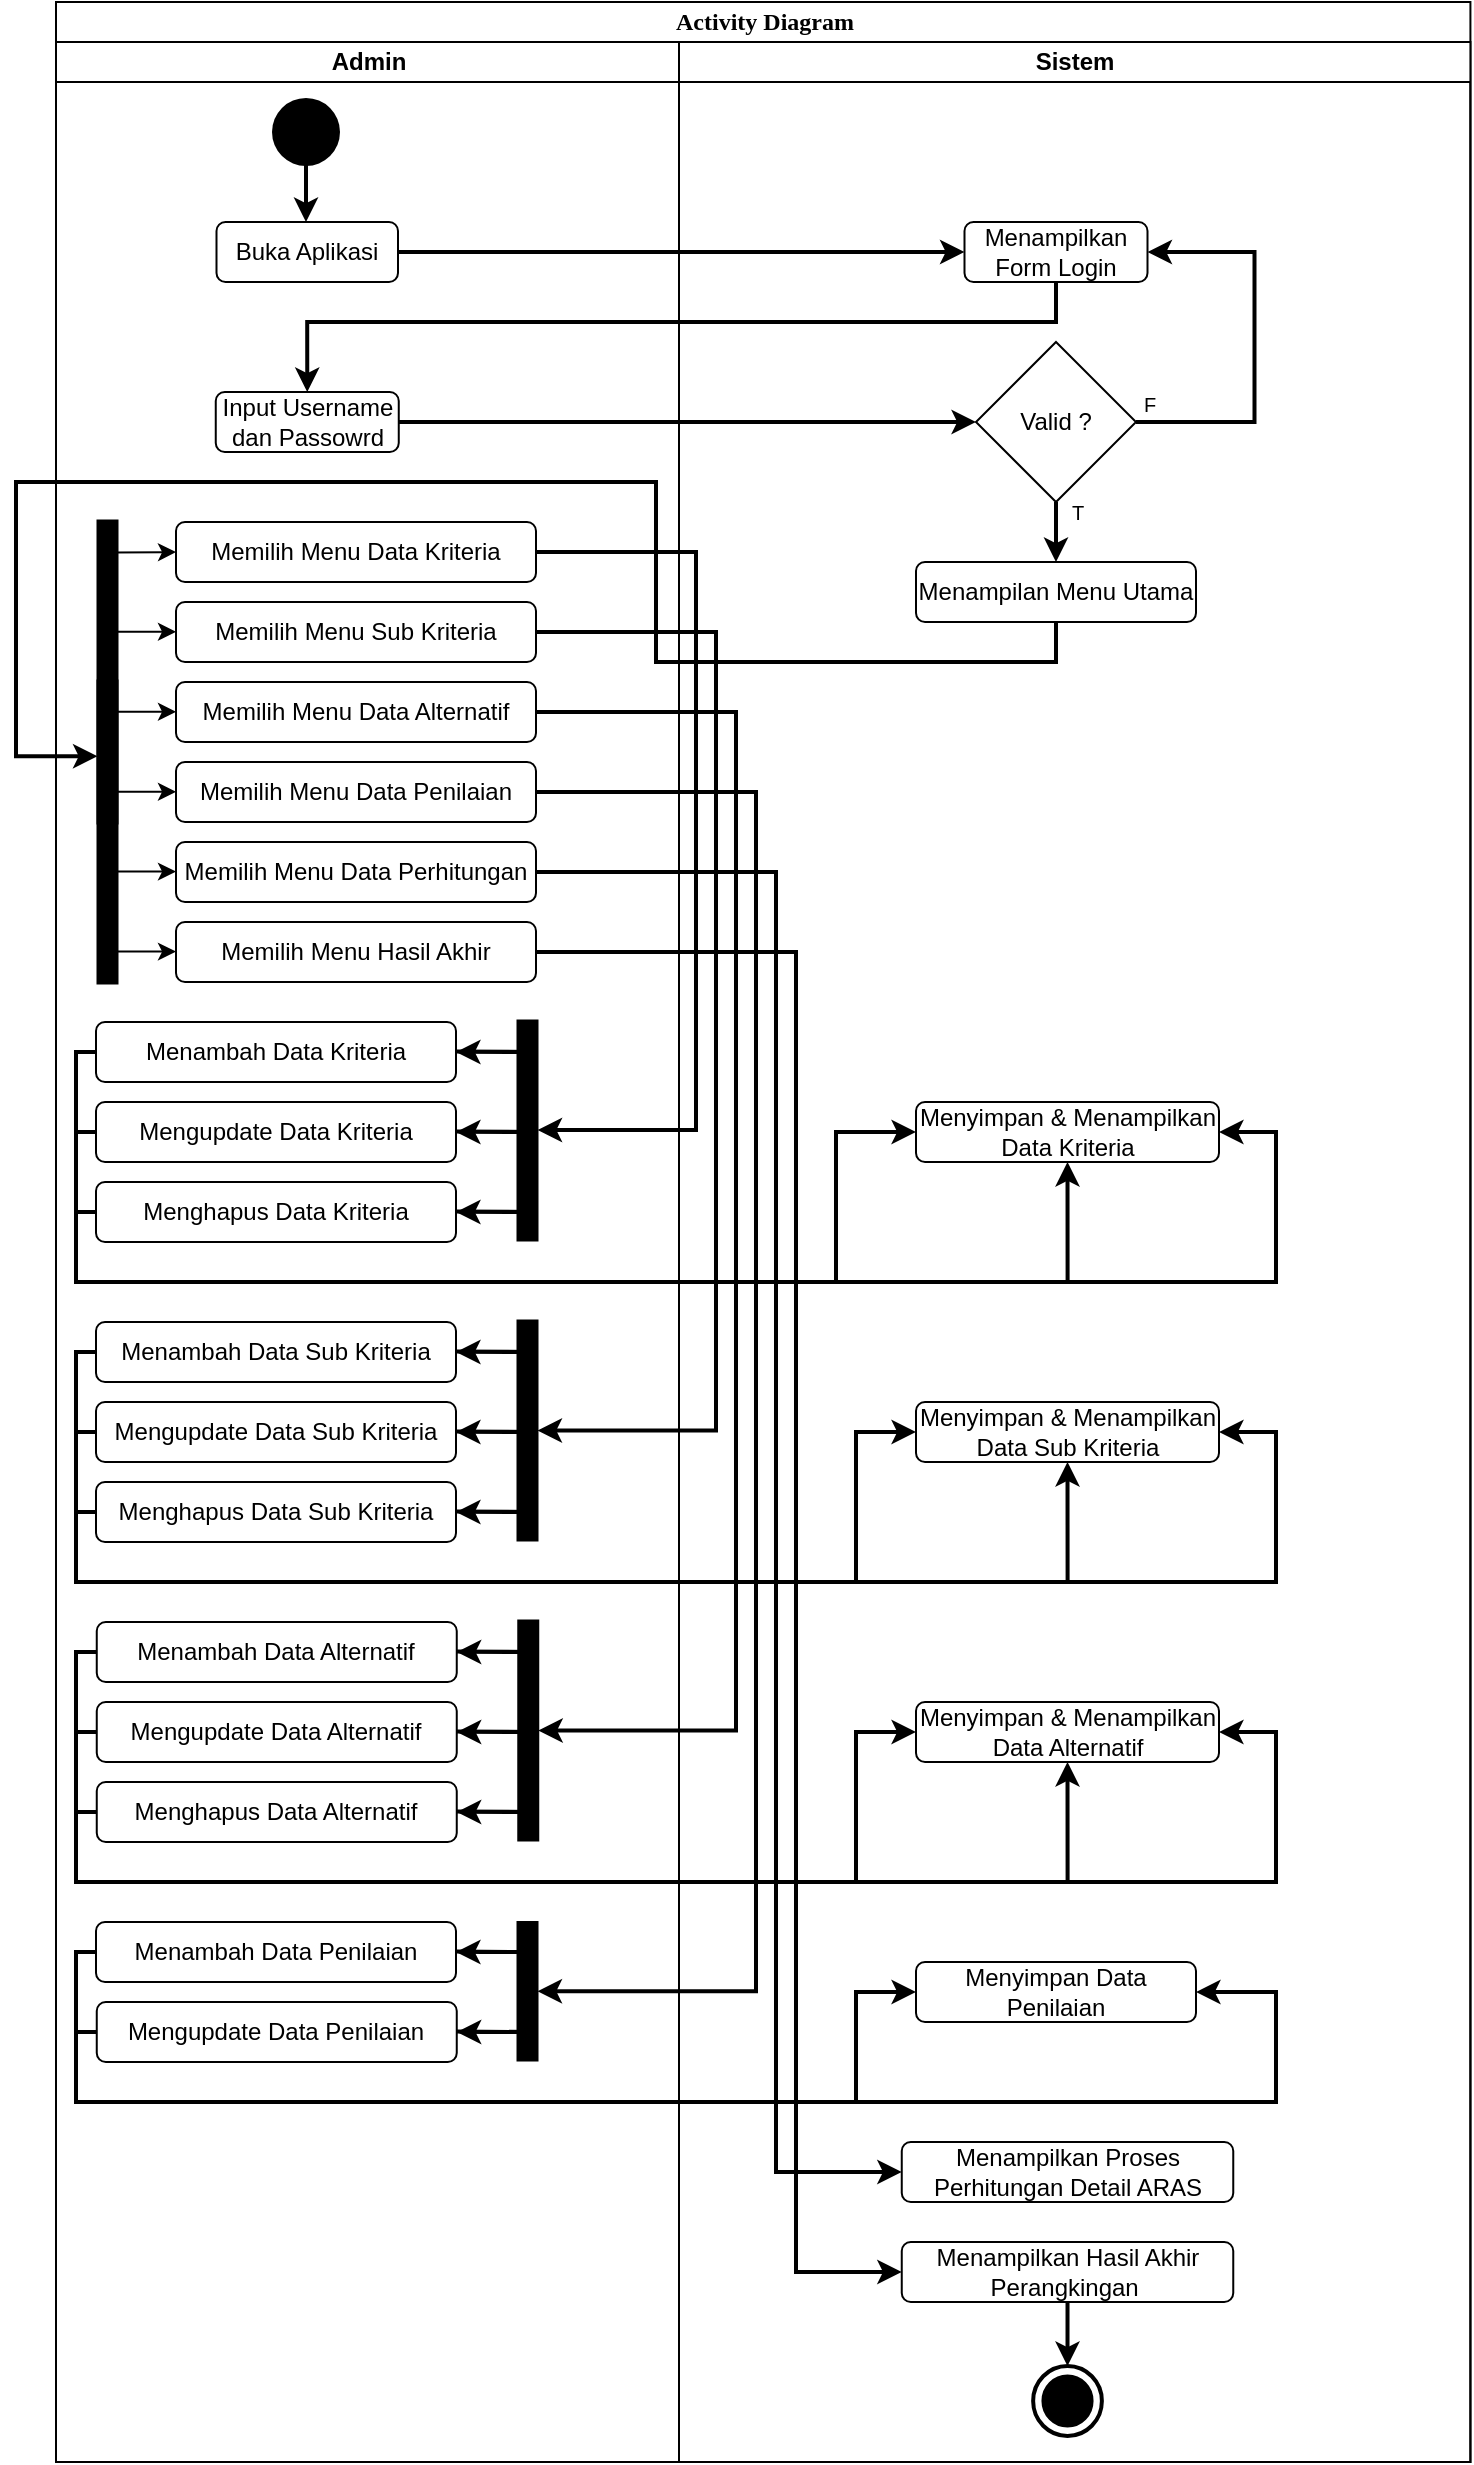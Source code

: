 <mxfile version="22.1.21" type="google">
  <diagram name="Page-1" id="0783ab3e-0a74-02c8-0abd-f7b4e66b4bec">
    <mxGraphModel grid="1" page="1" gridSize="10" guides="1" tooltips="1" connect="1" arrows="1" fold="1" pageScale="1" pageWidth="850" pageHeight="1100" background="none" math="0" shadow="0">
      <root>
        <mxCell id="0" />
        <mxCell id="1" parent="0" />
        <mxCell id="1c1d494c118603dd-1" value="Activity Diagram" style="swimlane;html=1;childLayout=stackLayout;startSize=20;rounded=0;shadow=0;comic=0;labelBackgroundColor=none;strokeWidth=1;fontFamily=Verdana;fontSize=12;align=center;" vertex="1" parent="1">
          <mxGeometry x="40" y="20" width="707.21" height="1230" as="geometry" />
        </mxCell>
        <mxCell id="1c1d494c118603dd-2" value="Admin" style="swimlane;html=1;startSize=20;" vertex="1" parent="1c1d494c118603dd-1">
          <mxGeometry y="20" width="311.5" height="1210" as="geometry" />
        </mxCell>
        <mxCell id="Rxr6hjut75NhFScURJZj-2" value="" style="shape=waypoint;sketch=0;fillStyle=solid;size=6;pointerEvents=1;points=[];fillColor=none;resizable=0;rotatable=0;perimeter=centerPerimeter;snapToPoint=1;strokeWidth=15;fontStyle=0" vertex="1" parent="1c1d494c118603dd-2">
          <mxGeometry x="115" y="35" width="20" height="20" as="geometry" />
        </mxCell>
        <mxCell id="Rxr6hjut75NhFScURJZj-5" value="" style="endArrow=classic;html=1;rounded=0;entryX=0.5;entryY=0;entryDx=0;entryDy=0;exitX=0.45;exitY=1.3;exitDx=0;exitDy=0;exitPerimeter=0;strokeWidth=2;fontStyle=0" edge="1" parent="1c1d494c118603dd-2" source="Rxr6hjut75NhFScURJZj-2">
          <mxGeometry width="50" height="50" relative="1" as="geometry">
            <mxPoint x="240" y="360" as="sourcePoint" />
            <mxPoint x="125" y="90" as="targetPoint" />
          </mxGeometry>
        </mxCell>
        <mxCell id="7YNYrMvz5-aDHtMyL3fj-38" value="Buka Aplikasi" style="rounded=1;whiteSpace=wrap;html=1;" vertex="1" parent="1c1d494c118603dd-2">
          <mxGeometry x="80.25" y="90" width="90.75" height="30" as="geometry" />
        </mxCell>
        <mxCell id="7YNYrMvz5-aDHtMyL3fj-40" value="Input Username dan Passowrd" style="rounded=1;whiteSpace=wrap;html=1;" vertex="1" parent="1c1d494c118603dd-2">
          <mxGeometry x="79.88" y="175" width="91.5" height="30" as="geometry" />
        </mxCell>
        <mxCell id="7YNYrMvz5-aDHtMyL3fj-44" value="" style="whiteSpace=wrap;html=1;rounded=0;shadow=0;comic=0;labelBackgroundColor=none;strokeWidth=1;fillColor=#000000;fontFamily=Verdana;fontSize=12;align=center;rotation=90;" vertex="1" parent="1c1d494c118603dd-2">
          <mxGeometry x="-50" y="310" width="151.5" height="10" as="geometry" />
        </mxCell>
        <mxCell id="7YNYrMvz5-aDHtMyL3fj-45" value="Memilih Menu Data Kriteria" style="rounded=1;whiteSpace=wrap;html=1;" vertex="1" parent="1c1d494c118603dd-2">
          <mxGeometry x="60" y="240" width="180" height="30" as="geometry" />
        </mxCell>
        <mxCell id="7YNYrMvz5-aDHtMyL3fj-53" value="Memilih Menu Sub Kriteria" style="rounded=1;whiteSpace=wrap;html=1;" vertex="1" parent="1c1d494c118603dd-2">
          <mxGeometry x="60" y="280" width="180" height="30" as="geometry" />
        </mxCell>
        <mxCell id="7YNYrMvz5-aDHtMyL3fj-54" value="Memilih Menu Data Alternatif" style="rounded=1;whiteSpace=wrap;html=1;" vertex="1" parent="1c1d494c118603dd-2">
          <mxGeometry x="60" y="320" width="180" height="30" as="geometry" />
        </mxCell>
        <mxCell id="7YNYrMvz5-aDHtMyL3fj-55" value="Memilih Menu Data Penilaian" style="rounded=1;whiteSpace=wrap;html=1;" vertex="1" parent="1c1d494c118603dd-2">
          <mxGeometry x="60" y="360" width="180" height="30" as="geometry" />
        </mxCell>
        <mxCell id="7YNYrMvz5-aDHtMyL3fj-58" value="" style="endArrow=classic;html=1;rounded=0;entryX=0;entryY=0.5;entryDx=0;entryDy=0;exitX=0.106;exitY=0.148;exitDx=0;exitDy=0;exitPerimeter=0;" edge="1" parent="1c1d494c118603dd-2" source="7YNYrMvz5-aDHtMyL3fj-44" target="7YNYrMvz5-aDHtMyL3fj-45">
          <mxGeometry width="50" height="50" relative="1" as="geometry">
            <mxPoint x="30" y="255" as="sourcePoint" />
            <mxPoint x="400" y="320" as="targetPoint" />
          </mxGeometry>
        </mxCell>
        <mxCell id="7YNYrMvz5-aDHtMyL3fj-60" value="" style="endArrow=classic;html=1;rounded=0;entryX=0;entryY=0.5;entryDx=0;entryDy=0;exitX=0.106;exitY=0.148;exitDx=0;exitDy=0;exitPerimeter=0;" edge="1" parent="1c1d494c118603dd-2">
          <mxGeometry width="50" height="50" relative="1" as="geometry">
            <mxPoint x="29" y="294.89" as="sourcePoint" />
            <mxPoint x="60" y="294.89" as="targetPoint" />
          </mxGeometry>
        </mxCell>
        <mxCell id="7YNYrMvz5-aDHtMyL3fj-61" value="" style="endArrow=classic;html=1;rounded=0;entryX=0;entryY=0.5;entryDx=0;entryDy=0;exitX=0.106;exitY=0.148;exitDx=0;exitDy=0;exitPerimeter=0;" edge="1" parent="1c1d494c118603dd-2">
          <mxGeometry width="50" height="50" relative="1" as="geometry">
            <mxPoint x="29" y="334.89" as="sourcePoint" />
            <mxPoint x="60" y="334.89" as="targetPoint" />
          </mxGeometry>
        </mxCell>
        <mxCell id="7YNYrMvz5-aDHtMyL3fj-62" value="" style="endArrow=classic;html=1;rounded=0;entryX=0;entryY=0.5;entryDx=0;entryDy=0;exitX=0.106;exitY=0.148;exitDx=0;exitDy=0;exitPerimeter=0;" edge="1" parent="1c1d494c118603dd-2">
          <mxGeometry width="50" height="50" relative="1" as="geometry">
            <mxPoint x="29" y="374.89" as="sourcePoint" />
            <mxPoint x="60" y="374.89" as="targetPoint" />
          </mxGeometry>
        </mxCell>
        <mxCell id="7YNYrMvz5-aDHtMyL3fj-56" value="Memilih Menu Data Perhitungan" style="rounded=1;whiteSpace=wrap;html=1;" vertex="1" parent="1c1d494c118603dd-2">
          <mxGeometry x="60" y="400" width="180" height="30" as="geometry" />
        </mxCell>
        <mxCell id="7YNYrMvz5-aDHtMyL3fj-57" value="Memilih Menu Hasil Akhir" style="rounded=1;whiteSpace=wrap;html=1;" vertex="1" parent="1c1d494c118603dd-2">
          <mxGeometry x="60" y="440" width="180" height="30" as="geometry" />
        </mxCell>
        <mxCell id="7YNYrMvz5-aDHtMyL3fj-95" value="" style="whiteSpace=wrap;html=1;rounded=0;shadow=0;comic=0;labelBackgroundColor=none;strokeWidth=1;fillColor=#000000;fontFamily=Verdana;fontSize=12;align=center;rotation=90;" vertex="1" parent="1c1d494c118603dd-2">
          <mxGeometry x="-50" y="390" width="151.5" height="10" as="geometry" />
        </mxCell>
        <mxCell id="7YNYrMvz5-aDHtMyL3fj-96" value="" style="endArrow=classic;html=1;rounded=0;entryX=0;entryY=0.5;entryDx=0;entryDy=0;exitX=0.106;exitY=0.148;exitDx=0;exitDy=0;exitPerimeter=0;" edge="1" parent="1c1d494c118603dd-2">
          <mxGeometry width="50" height="50" relative="1" as="geometry">
            <mxPoint x="29" y="414.81" as="sourcePoint" />
            <mxPoint x="60" y="414.81" as="targetPoint" />
          </mxGeometry>
        </mxCell>
        <mxCell id="7YNYrMvz5-aDHtMyL3fj-97" value="" style="endArrow=classic;html=1;rounded=0;entryX=0;entryY=0.5;entryDx=0;entryDy=0;exitX=0.106;exitY=0.148;exitDx=0;exitDy=0;exitPerimeter=0;" edge="1" parent="1c1d494c118603dd-2">
          <mxGeometry width="50" height="50" relative="1" as="geometry">
            <mxPoint x="29" y="454.81" as="sourcePoint" />
            <mxPoint x="60" y="454.81" as="targetPoint" />
          </mxGeometry>
        </mxCell>
        <mxCell id="7YNYrMvz5-aDHtMyL3fj-104" value="" style="whiteSpace=wrap;html=1;rounded=0;shadow=0;comic=0;labelBackgroundColor=none;strokeWidth=1;fillColor=#000000;fontFamily=Verdana;fontSize=12;align=center;rotation=90;" vertex="1" parent="1c1d494c118603dd-2">
          <mxGeometry x="180.75" y="539.25" width="110" height="10" as="geometry" />
        </mxCell>
        <mxCell id="7YNYrMvz5-aDHtMyL3fj-98" value="Menambah Data Kriteria" style="rounded=1;whiteSpace=wrap;html=1;" vertex="1" parent="1c1d494c118603dd-2">
          <mxGeometry x="20" y="490" width="180" height="30" as="geometry" />
        </mxCell>
        <mxCell id="7YNYrMvz5-aDHtMyL3fj-99" value="Mengupdate Data Kriteria" style="rounded=1;whiteSpace=wrap;html=1;" vertex="1" parent="1c1d494c118603dd-2">
          <mxGeometry x="20" y="530" width="180" height="30" as="geometry" />
        </mxCell>
        <mxCell id="7YNYrMvz5-aDHtMyL3fj-100" value="Menghapus Data Kriteria" style="rounded=1;whiteSpace=wrap;html=1;" vertex="1" parent="1c1d494c118603dd-2">
          <mxGeometry x="20" y="570" width="180" height="30" as="geometry" />
        </mxCell>
        <mxCell id="7YNYrMvz5-aDHtMyL3fj-105" value="" style="endArrow=classic;html=1;rounded=0;exitX=1;exitY=0.5;exitDx=0;exitDy=0;strokeWidth=2;edgeStyle=orthogonalEdgeStyle;entryX=0.5;entryY=0;entryDx=0;entryDy=0;" edge="1" parent="1c1d494c118603dd-2" source="7YNYrMvz5-aDHtMyL3fj-45" target="7YNYrMvz5-aDHtMyL3fj-104">
          <mxGeometry width="50" height="50" relative="1" as="geometry">
            <mxPoint x="220" y="480" as="sourcePoint" />
            <mxPoint x="241" y="550" as="targetPoint" />
            <Array as="points">
              <mxPoint x="320" y="255" />
              <mxPoint x="320" y="544" />
              <mxPoint x="241" y="544" />
            </Array>
          </mxGeometry>
        </mxCell>
        <mxCell id="7YNYrMvz5-aDHtMyL3fj-106" value="" style="endArrow=classic;html=1;rounded=0;entryX=1;entryY=0.5;entryDx=0;entryDy=0;exitX=0.106;exitY=0.148;exitDx=0;exitDy=0;exitPerimeter=0;strokeWidth=2;" edge="1" parent="1c1d494c118603dd-2" target="7YNYrMvz5-aDHtMyL3fj-98">
          <mxGeometry width="50" height="50" relative="1" as="geometry">
            <mxPoint x="200" y="504.77" as="sourcePoint" />
            <mxPoint x="231" y="504.77" as="targetPoint" />
            <Array as="points">
              <mxPoint x="240" y="505" />
            </Array>
          </mxGeometry>
        </mxCell>
        <mxCell id="7YNYrMvz5-aDHtMyL3fj-107" value="" style="endArrow=classic;html=1;rounded=0;entryX=1;entryY=0.5;entryDx=0;entryDy=0;exitX=0.106;exitY=0.148;exitDx=0;exitDy=0;exitPerimeter=0;strokeWidth=2;" edge="1" parent="1c1d494c118603dd-2">
          <mxGeometry width="50" height="50" relative="1" as="geometry">
            <mxPoint x="200" y="544.77" as="sourcePoint" />
            <mxPoint x="200" y="545" as="targetPoint" />
            <Array as="points">
              <mxPoint x="240" y="545" />
            </Array>
          </mxGeometry>
        </mxCell>
        <mxCell id="7YNYrMvz5-aDHtMyL3fj-108" value="" style="endArrow=classic;html=1;rounded=0;entryX=1;entryY=0.5;entryDx=0;entryDy=0;exitX=0.106;exitY=0.148;exitDx=0;exitDy=0;exitPerimeter=0;strokeWidth=2;" edge="1" parent="1c1d494c118603dd-2">
          <mxGeometry width="50" height="50" relative="1" as="geometry">
            <mxPoint x="200" y="584.77" as="sourcePoint" />
            <mxPoint x="200" y="585" as="targetPoint" />
            <Array as="points">
              <mxPoint x="240" y="585" />
            </Array>
          </mxGeometry>
        </mxCell>
        <mxCell id="7YNYrMvz5-aDHtMyL3fj-141" value="" style="whiteSpace=wrap;html=1;rounded=0;shadow=0;comic=0;labelBackgroundColor=none;strokeWidth=1;fillColor=#000000;fontFamily=Verdana;fontSize=12;align=center;rotation=90;" vertex="1" parent="1c1d494c118603dd-2">
          <mxGeometry x="180.75" y="689.25" width="110" height="10" as="geometry" />
        </mxCell>
        <mxCell id="7YNYrMvz5-aDHtMyL3fj-142" value="Menambah Data Sub Kriteria" style="rounded=1;whiteSpace=wrap;html=1;" vertex="1" parent="1c1d494c118603dd-2">
          <mxGeometry x="20" y="640" width="180" height="30" as="geometry" />
        </mxCell>
        <mxCell id="7YNYrMvz5-aDHtMyL3fj-143" value="Mengupdate Data Sub Kriteria" style="rounded=1;whiteSpace=wrap;html=1;" vertex="1" parent="1c1d494c118603dd-2">
          <mxGeometry x="20" y="680" width="180" height="30" as="geometry" />
        </mxCell>
        <mxCell id="7YNYrMvz5-aDHtMyL3fj-144" value="Menghapus Data Sub Kriteria" style="rounded=1;whiteSpace=wrap;html=1;" vertex="1" parent="1c1d494c118603dd-2">
          <mxGeometry x="20" y="720" width="180" height="30" as="geometry" />
        </mxCell>
        <mxCell id="7YNYrMvz5-aDHtMyL3fj-146" value="" style="endArrow=classic;html=1;rounded=0;entryX=1;entryY=0.5;entryDx=0;entryDy=0;exitX=0.106;exitY=0.148;exitDx=0;exitDy=0;exitPerimeter=0;strokeWidth=2;" edge="1" parent="1c1d494c118603dd-2" target="7YNYrMvz5-aDHtMyL3fj-142">
          <mxGeometry width="50" height="50" relative="1" as="geometry">
            <mxPoint x="200" y="654.77" as="sourcePoint" />
            <mxPoint x="231" y="654.77" as="targetPoint" />
            <Array as="points">
              <mxPoint x="240" y="655" />
            </Array>
          </mxGeometry>
        </mxCell>
        <mxCell id="7YNYrMvz5-aDHtMyL3fj-147" value="" style="endArrow=classic;html=1;rounded=0;entryX=1;entryY=0.5;entryDx=0;entryDy=0;exitX=0.106;exitY=0.148;exitDx=0;exitDy=0;exitPerimeter=0;strokeWidth=2;" edge="1" parent="1c1d494c118603dd-2">
          <mxGeometry width="50" height="50" relative="1" as="geometry">
            <mxPoint x="200" y="694.77" as="sourcePoint" />
            <mxPoint x="200" y="695" as="targetPoint" />
            <Array as="points">
              <mxPoint x="240" y="695" />
            </Array>
          </mxGeometry>
        </mxCell>
        <mxCell id="7YNYrMvz5-aDHtMyL3fj-148" value="" style="endArrow=classic;html=1;rounded=0;entryX=1;entryY=0.5;entryDx=0;entryDy=0;exitX=0.106;exitY=0.148;exitDx=0;exitDy=0;exitPerimeter=0;strokeWidth=2;" edge="1" parent="1c1d494c118603dd-2">
          <mxGeometry width="50" height="50" relative="1" as="geometry">
            <mxPoint x="200" y="734.77" as="sourcePoint" />
            <mxPoint x="200" y="735" as="targetPoint" />
            <Array as="points">
              <mxPoint x="240" y="735" />
            </Array>
          </mxGeometry>
        </mxCell>
        <mxCell id="7YNYrMvz5-aDHtMyL3fj-151" value="" style="endArrow=classic;html=1;rounded=0;entryX=0.5;entryY=0;entryDx=0;entryDy=0;exitX=1;exitY=0.5;exitDx=0;exitDy=0;strokeWidth=2;edgeStyle=orthogonalEdgeStyle;" edge="1" parent="1c1d494c118603dd-2" source="7YNYrMvz5-aDHtMyL3fj-53" target="7YNYrMvz5-aDHtMyL3fj-141">
          <mxGeometry width="50" height="50" relative="1" as="geometry">
            <mxPoint x="-190" y="570" as="sourcePoint" />
            <mxPoint x="-140" y="520" as="targetPoint" />
            <Array as="points">
              <mxPoint x="330" y="295" />
              <mxPoint x="330" y="694" />
            </Array>
          </mxGeometry>
        </mxCell>
        <mxCell id="7YNYrMvz5-aDHtMyL3fj-158" value="" style="whiteSpace=wrap;html=1;rounded=0;shadow=0;comic=0;labelBackgroundColor=none;strokeWidth=1;fillColor=#000000;fontFamily=Verdana;fontSize=12;align=center;rotation=90;" vertex="1" parent="1c1d494c118603dd-2">
          <mxGeometry x="181.13" y="839.25" width="110" height="10" as="geometry" />
        </mxCell>
        <mxCell id="7YNYrMvz5-aDHtMyL3fj-159" value="Menambah Data Alternatif" style="rounded=1;whiteSpace=wrap;html=1;" vertex="1" parent="1c1d494c118603dd-2">
          <mxGeometry x="20.38" y="790" width="180" height="30" as="geometry" />
        </mxCell>
        <mxCell id="7YNYrMvz5-aDHtMyL3fj-160" value="Mengupdate Data Alternatif" style="rounded=1;whiteSpace=wrap;html=1;" vertex="1" parent="1c1d494c118603dd-2">
          <mxGeometry x="20.38" y="830" width="180" height="30" as="geometry" />
        </mxCell>
        <mxCell id="7YNYrMvz5-aDHtMyL3fj-161" value="Menghapus Data Alternatif" style="rounded=1;whiteSpace=wrap;html=1;" vertex="1" parent="1c1d494c118603dd-2">
          <mxGeometry x="20.38" y="870" width="180" height="30" as="geometry" />
        </mxCell>
        <mxCell id="7YNYrMvz5-aDHtMyL3fj-162" value="" style="endArrow=classic;html=1;rounded=0;entryX=1;entryY=0.5;entryDx=0;entryDy=0;exitX=0.106;exitY=0.148;exitDx=0;exitDy=0;exitPerimeter=0;strokeWidth=2;" edge="1" parent="1c1d494c118603dd-2" target="7YNYrMvz5-aDHtMyL3fj-159">
          <mxGeometry width="50" height="50" relative="1" as="geometry">
            <mxPoint x="200.38" y="804.77" as="sourcePoint" />
            <mxPoint x="231.38" y="804.77" as="targetPoint" />
            <Array as="points">
              <mxPoint x="240.38" y="805" />
            </Array>
          </mxGeometry>
        </mxCell>
        <mxCell id="7YNYrMvz5-aDHtMyL3fj-163" value="" style="endArrow=classic;html=1;rounded=0;entryX=1;entryY=0.5;entryDx=0;entryDy=0;exitX=0.106;exitY=0.148;exitDx=0;exitDy=0;exitPerimeter=0;strokeWidth=2;" edge="1" parent="1c1d494c118603dd-2">
          <mxGeometry width="50" height="50" relative="1" as="geometry">
            <mxPoint x="200.38" y="844.77" as="sourcePoint" />
            <mxPoint x="200.38" y="845" as="targetPoint" />
            <Array as="points">
              <mxPoint x="240.38" y="845" />
            </Array>
          </mxGeometry>
        </mxCell>
        <mxCell id="7YNYrMvz5-aDHtMyL3fj-164" value="" style="endArrow=classic;html=1;rounded=0;entryX=1;entryY=0.5;entryDx=0;entryDy=0;exitX=0.106;exitY=0.148;exitDx=0;exitDy=0;exitPerimeter=0;strokeWidth=2;" edge="1" parent="1c1d494c118603dd-2">
          <mxGeometry width="50" height="50" relative="1" as="geometry">
            <mxPoint x="200.38" y="884.77" as="sourcePoint" />
            <mxPoint x="200.38" y="885" as="targetPoint" />
            <Array as="points">
              <mxPoint x="240.38" y="885" />
            </Array>
          </mxGeometry>
        </mxCell>
        <mxCell id="7YNYrMvz5-aDHtMyL3fj-166" value="" style="endArrow=classic;html=1;rounded=0;entryX=0.5;entryY=0;entryDx=0;entryDy=0;exitX=1;exitY=0.5;exitDx=0;exitDy=0;strokeWidth=2;edgeStyle=orthogonalEdgeStyle;" edge="1" parent="1c1d494c118603dd-2" source="7YNYrMvz5-aDHtMyL3fj-54" target="7YNYrMvz5-aDHtMyL3fj-158">
          <mxGeometry width="50" height="50" relative="1" as="geometry">
            <mxPoint x="-90" y="580" as="sourcePoint" />
            <mxPoint x="-40" y="530" as="targetPoint" />
            <Array as="points">
              <mxPoint x="340" y="335" />
              <mxPoint x="340" y="844" />
            </Array>
          </mxGeometry>
        </mxCell>
        <mxCell id="7YNYrMvz5-aDHtMyL3fj-171" value="Menambah Data Penilaian" style="rounded=1;whiteSpace=wrap;html=1;" vertex="1" parent="1c1d494c118603dd-2">
          <mxGeometry x="20.0" y="940" width="180" height="30" as="geometry" />
        </mxCell>
        <mxCell id="7YNYrMvz5-aDHtMyL3fj-172" value="Mengupdate Data Penilaian" style="rounded=1;whiteSpace=wrap;html=1;" vertex="1" parent="1c1d494c118603dd-2">
          <mxGeometry x="20.38" y="980" width="180" height="30" as="geometry" />
        </mxCell>
        <mxCell id="7YNYrMvz5-aDHtMyL3fj-173" value="" style="whiteSpace=wrap;html=1;rounded=0;shadow=0;comic=0;labelBackgroundColor=none;strokeWidth=1;fillColor=#000000;fontFamily=Verdana;fontSize=12;align=center;rotation=90;" vertex="1" parent="1c1d494c118603dd-2">
          <mxGeometry x="201.13" y="969.63" width="69.25" height="10" as="geometry" />
        </mxCell>
        <mxCell id="7YNYrMvz5-aDHtMyL3fj-174" value="" style="endArrow=classic;html=1;rounded=0;entryX=1;entryY=0.5;entryDx=0;entryDy=0;exitX=0.106;exitY=0.148;exitDx=0;exitDy=0;exitPerimeter=0;strokeWidth=2;" edge="1" parent="1c1d494c118603dd-2">
          <mxGeometry width="50" height="50" relative="1" as="geometry">
            <mxPoint x="200" y="954.79" as="sourcePoint" />
            <mxPoint x="200" y="955.02" as="targetPoint" />
            <Array as="points">
              <mxPoint x="240" y="955.02" />
            </Array>
          </mxGeometry>
        </mxCell>
        <mxCell id="7YNYrMvz5-aDHtMyL3fj-175" value="" style="endArrow=classic;html=1;rounded=0;entryX=1;entryY=0.5;entryDx=0;entryDy=0;exitX=0.106;exitY=0.148;exitDx=0;exitDy=0;exitPerimeter=0;strokeWidth=2;" edge="1" parent="1c1d494c118603dd-2">
          <mxGeometry width="50" height="50" relative="1" as="geometry">
            <mxPoint x="200.38" y="994.79" as="sourcePoint" />
            <mxPoint x="200.38" y="995.02" as="targetPoint" />
            <Array as="points">
              <mxPoint x="240.38" y="995.02" />
            </Array>
          </mxGeometry>
        </mxCell>
        <mxCell id="7YNYrMvz5-aDHtMyL3fj-176" value="" style="endArrow=classic;html=1;rounded=0;entryX=0.5;entryY=0;entryDx=0;entryDy=0;exitX=1;exitY=0.5;exitDx=0;exitDy=0;edgeStyle=orthogonalEdgeStyle;strokeWidth=2;" edge="1" parent="1c1d494c118603dd-2" source="7YNYrMvz5-aDHtMyL3fj-55" target="7YNYrMvz5-aDHtMyL3fj-173">
          <mxGeometry width="50" height="50" relative="1" as="geometry">
            <mxPoint x="280" y="640" as="sourcePoint" />
            <mxPoint x="330" y="590" as="targetPoint" />
            <Array as="points">
              <mxPoint x="350" y="375" />
              <mxPoint x="350" y="975" />
            </Array>
          </mxGeometry>
        </mxCell>
        <mxCell id="Rxr6hjut75NhFScURJZj-6" value="" style="endArrow=classic;html=1;rounded=0;entryX=0;entryY=0.5;entryDx=0;entryDy=0;strokeWidth=2;fontStyle=0;exitX=1;exitY=0.5;exitDx=0;exitDy=0;" edge="1" parent="1c1d494c118603dd-1" source="7YNYrMvz5-aDHtMyL3fj-38" target="7YNYrMvz5-aDHtMyL3fj-39">
          <mxGeometry width="50" height="50" relative="1" as="geometry">
            <mxPoint x="170" y="125" as="sourcePoint" />
            <mxPoint x="350" y="125" as="targetPoint" />
          </mxGeometry>
        </mxCell>
        <mxCell id="Rxr6hjut75NhFScURJZj-11" value="" style="endArrow=classic;html=1;rounded=0;entryX=0;entryY=0.5;entryDx=0;entryDy=0;strokeWidth=2;fontStyle=0;exitX=1;exitY=0.5;exitDx=0;exitDy=0;" edge="1" parent="1c1d494c118603dd-1" source="7YNYrMvz5-aDHtMyL3fj-40" target="Rxr6hjut75NhFScURJZj-7">
          <mxGeometry width="50" height="50" relative="1" as="geometry">
            <mxPoint x="180" y="210" as="sourcePoint" />
            <mxPoint x="203" y="250" as="targetPoint" />
          </mxGeometry>
        </mxCell>
        <mxCell id="7YNYrMvz5-aDHtMyL3fj-43" value="" style="endArrow=classic;html=1;rounded=0;entryX=0.5;entryY=0;entryDx=0;entryDy=0;exitX=0.5;exitY=1;exitDx=0;exitDy=0;edgeStyle=orthogonalEdgeStyle;strokeWidth=2;" edge="1" parent="1c1d494c118603dd-1" source="7YNYrMvz5-aDHtMyL3fj-39" target="7YNYrMvz5-aDHtMyL3fj-40">
          <mxGeometry width="50" height="50" relative="1" as="geometry">
            <mxPoint x="270" y="200" as="sourcePoint" />
            <mxPoint x="320" y="150" as="targetPoint" />
            <Array as="points">
              <mxPoint x="500" y="160" />
              <mxPoint x="126" y="160" />
            </Array>
          </mxGeometry>
        </mxCell>
        <mxCell id="7YNYrMvz5-aDHtMyL3fj-65" value="" style="endArrow=classic;html=1;rounded=0;exitX=0.5;exitY=1;exitDx=0;exitDy=0;edgeStyle=orthogonalEdgeStyle;strokeWidth=2;entryX=0.25;entryY=1;entryDx=0;entryDy=0;" edge="1" parent="1c1d494c118603dd-1" source="7YNYrMvz5-aDHtMyL3fj-42" target="7YNYrMvz5-aDHtMyL3fj-95">
          <mxGeometry width="50" height="50" relative="1" as="geometry">
            <mxPoint x="120" y="340" as="sourcePoint" />
            <mxPoint x="20" y="390" as="targetPoint" />
            <Array as="points">
              <mxPoint x="500" y="330" />
              <mxPoint x="300" y="330" />
              <mxPoint x="300" y="240" />
              <mxPoint x="-20" y="240" />
              <mxPoint x="-20" y="377" />
            </Array>
          </mxGeometry>
        </mxCell>
        <mxCell id="7YNYrMvz5-aDHtMyL3fj-122" value="" style="endArrow=classic;html=1;rounded=0;exitX=0;exitY=0.5;exitDx=0;exitDy=0;edgeStyle=orthogonalEdgeStyle;strokeWidth=2;entryX=0.5;entryY=1;entryDx=0;entryDy=0;" edge="1" parent="1c1d494c118603dd-1" source="7YNYrMvz5-aDHtMyL3fj-98" target="7YNYrMvz5-aDHtMyL3fj-119">
          <mxGeometry width="50" height="50" relative="1" as="geometry">
            <mxPoint x="230" y="520" as="sourcePoint" />
            <mxPoint x="500" y="600" as="targetPoint" />
            <Array as="points">
              <mxPoint x="10" y="525" />
              <mxPoint x="10" y="640" />
              <mxPoint x="506" y="640" />
            </Array>
          </mxGeometry>
        </mxCell>
        <mxCell id="7YNYrMvz5-aDHtMyL3fj-124" value="" style="endArrow=classic;html=1;rounded=0;entryX=0;entryY=0.5;entryDx=0;entryDy=0;exitX=0;exitY=0.5;exitDx=0;exitDy=0;edgeStyle=orthogonalEdgeStyle;strokeWidth=2;" edge="1" parent="1c1d494c118603dd-1" source="7YNYrMvz5-aDHtMyL3fj-99" target="7YNYrMvz5-aDHtMyL3fj-119">
          <mxGeometry width="50" height="50" relative="1" as="geometry">
            <mxPoint x="230" y="520" as="sourcePoint" />
            <mxPoint x="280" y="470" as="targetPoint" />
            <Array as="points">
              <mxPoint x="10" y="565" />
              <mxPoint x="10" y="640" />
              <mxPoint x="390" y="640" />
              <mxPoint x="390" y="565" />
            </Array>
          </mxGeometry>
        </mxCell>
        <mxCell id="7YNYrMvz5-aDHtMyL3fj-125" value="" style="endArrow=classic;html=1;rounded=0;exitX=0;exitY=0.5;exitDx=0;exitDy=0;strokeWidth=2;edgeStyle=orthogonalEdgeStyle;entryX=1;entryY=0.5;entryDx=0;entryDy=0;" edge="1" parent="1c1d494c118603dd-1" source="7YNYrMvz5-aDHtMyL3fj-100" target="7YNYrMvz5-aDHtMyL3fj-119">
          <mxGeometry width="50" height="50" relative="1" as="geometry">
            <mxPoint x="230" y="570" as="sourcePoint" />
            <mxPoint x="500" y="570" as="targetPoint" />
            <Array as="points">
              <mxPoint x="10" y="605" />
              <mxPoint x="10" y="640" />
              <mxPoint x="610" y="640" />
              <mxPoint x="610" y="565" />
            </Array>
          </mxGeometry>
        </mxCell>
        <mxCell id="7YNYrMvz5-aDHtMyL3fj-154" value="" style="endArrow=classic;html=1;rounded=0;exitX=0;exitY=0.5;exitDx=0;exitDy=0;strokeWidth=2;edgeStyle=orthogonalEdgeStyle;entryX=0.5;entryY=1;entryDx=0;entryDy=0;" edge="1" parent="1c1d494c118603dd-1" source="7YNYrMvz5-aDHtMyL3fj-144" target="7YNYrMvz5-aDHtMyL3fj-150">
          <mxGeometry width="50" height="50" relative="1" as="geometry">
            <mxPoint x="140" y="700" as="sourcePoint" />
            <mxPoint x="500" y="740" as="targetPoint" />
            <Array as="points">
              <mxPoint x="10" y="755" />
              <mxPoint x="10" y="790" />
              <mxPoint x="506" y="790" />
            </Array>
          </mxGeometry>
        </mxCell>
        <mxCell id="7YNYrMvz5-aDHtMyL3fj-156" value="" style="endArrow=classic;html=1;rounded=0;entryX=0;entryY=0.5;entryDx=0;entryDy=0;exitX=0;exitY=0.5;exitDx=0;exitDy=0;strokeWidth=2;edgeStyle=orthogonalEdgeStyle;" edge="1" parent="1c1d494c118603dd-1" source="7YNYrMvz5-aDHtMyL3fj-143" target="7YNYrMvz5-aDHtMyL3fj-150">
          <mxGeometry width="50" height="50" relative="1" as="geometry">
            <mxPoint x="210" y="660" as="sourcePoint" />
            <mxPoint x="260" y="610" as="targetPoint" />
            <Array as="points">
              <mxPoint x="10" y="715" />
              <mxPoint x="10" y="790" />
              <mxPoint x="400" y="790" />
              <mxPoint x="400" y="715" />
            </Array>
          </mxGeometry>
        </mxCell>
        <mxCell id="7YNYrMvz5-aDHtMyL3fj-157" value="" style="endArrow=classic;html=1;rounded=0;entryX=1;entryY=0.5;entryDx=0;entryDy=0;exitX=0;exitY=0.5;exitDx=0;exitDy=0;strokeWidth=2;edgeStyle=orthogonalEdgeStyle;" edge="1" parent="1c1d494c118603dd-1" source="7YNYrMvz5-aDHtMyL3fj-142" target="7YNYrMvz5-aDHtMyL3fj-150">
          <mxGeometry width="50" height="50" relative="1" as="geometry">
            <mxPoint x="110" y="620" as="sourcePoint" />
            <mxPoint x="160" y="570" as="targetPoint" />
            <Array as="points">
              <mxPoint x="10" y="675" />
              <mxPoint x="10" y="790" />
              <mxPoint x="610" y="790" />
              <mxPoint x="610" y="715" />
            </Array>
          </mxGeometry>
        </mxCell>
        <mxCell id="7YNYrMvz5-aDHtMyL3fj-167" value="" style="endArrow=classic;html=1;rounded=0;entryX=0;entryY=0.5;entryDx=0;entryDy=0;exitX=0;exitY=0.5;exitDx=0;exitDy=0;strokeWidth=2;edgeStyle=orthogonalEdgeStyle;" edge="1" parent="1c1d494c118603dd-1" source="7YNYrMvz5-aDHtMyL3fj-159" target="7YNYrMvz5-aDHtMyL3fj-165">
          <mxGeometry width="50" height="50" relative="1" as="geometry">
            <mxPoint x="-90" y="750" as="sourcePoint" />
            <mxPoint x="-40" y="700" as="targetPoint" />
            <Array as="points">
              <mxPoint x="10" y="825" />
              <mxPoint x="10" y="940" />
              <mxPoint x="400" y="940" />
              <mxPoint x="400" y="865" />
            </Array>
          </mxGeometry>
        </mxCell>
        <mxCell id="7YNYrMvz5-aDHtMyL3fj-168" value="" style="endArrow=classic;html=1;rounded=0;entryX=0.5;entryY=1;entryDx=0;entryDy=0;exitX=0;exitY=0.5;exitDx=0;exitDy=0;strokeWidth=2;edgeStyle=orthogonalEdgeStyle;" edge="1" parent="1c1d494c118603dd-1" source="7YNYrMvz5-aDHtMyL3fj-160" target="7YNYrMvz5-aDHtMyL3fj-165">
          <mxGeometry width="50" height="50" relative="1" as="geometry">
            <mxPoint x="-90" y="750" as="sourcePoint" />
            <mxPoint x="-40" y="700" as="targetPoint" />
            <Array as="points">
              <mxPoint x="10" y="865" />
              <mxPoint x="10" y="940" />
              <mxPoint x="506" y="940" />
            </Array>
          </mxGeometry>
        </mxCell>
        <mxCell id="7YNYrMvz5-aDHtMyL3fj-169" value="" style="endArrow=classic;html=1;rounded=0;entryX=1;entryY=0.5;entryDx=0;entryDy=0;exitX=0;exitY=0.5;exitDx=0;exitDy=0;strokeWidth=2;edgeStyle=orthogonalEdgeStyle;" edge="1" parent="1c1d494c118603dd-1" source="7YNYrMvz5-aDHtMyL3fj-161" target="7YNYrMvz5-aDHtMyL3fj-165">
          <mxGeometry width="50" height="50" relative="1" as="geometry">
            <mxPoint x="60" y="980" as="sourcePoint" />
            <mxPoint x="-40" y="700" as="targetPoint" />
            <Array as="points">
              <mxPoint x="10" y="905" />
              <mxPoint x="10" y="940" />
              <mxPoint x="610" y="940" />
              <mxPoint x="610" y="865" />
            </Array>
          </mxGeometry>
        </mxCell>
        <mxCell id="7YNYrMvz5-aDHtMyL3fj-178" value="" style="endArrow=classic;html=1;rounded=0;entryX=0;entryY=0.5;entryDx=0;entryDy=0;exitX=0;exitY=0.5;exitDx=0;exitDy=0;strokeWidth=2;edgeStyle=orthogonalEdgeStyle;" edge="1" parent="1c1d494c118603dd-1" source="7YNYrMvz5-aDHtMyL3fj-171" target="7YNYrMvz5-aDHtMyL3fj-177">
          <mxGeometry width="50" height="50" relative="1" as="geometry">
            <mxPoint x="280" y="1000" as="sourcePoint" />
            <mxPoint x="330" y="950" as="targetPoint" />
            <Array as="points">
              <mxPoint x="10" y="975" />
              <mxPoint x="10" y="1050" />
              <mxPoint x="400" y="1050" />
              <mxPoint x="400" y="995" />
            </Array>
          </mxGeometry>
        </mxCell>
        <mxCell id="7YNYrMvz5-aDHtMyL3fj-179" value="" style="endArrow=classic;html=1;rounded=0;entryX=1;entryY=0.5;entryDx=0;entryDy=0;exitX=0;exitY=0.5;exitDx=0;exitDy=0;strokeWidth=2;edgeStyle=orthogonalEdgeStyle;" edge="1" parent="1c1d494c118603dd-1" source="7YNYrMvz5-aDHtMyL3fj-172" target="7YNYrMvz5-aDHtMyL3fj-177">
          <mxGeometry width="50" height="50" relative="1" as="geometry">
            <mxPoint x="280" y="1000" as="sourcePoint" />
            <mxPoint x="330" y="950" as="targetPoint" />
            <Array as="points">
              <mxPoint x="10" y="1015" />
              <mxPoint x="10" y="1050" />
              <mxPoint x="610" y="1050" />
              <mxPoint x="610" y="995" />
            </Array>
          </mxGeometry>
        </mxCell>
        <mxCell id="7YNYrMvz5-aDHtMyL3fj-181" value="" style="endArrow=classic;html=1;rounded=0;entryX=0;entryY=0.5;entryDx=0;entryDy=0;exitX=1;exitY=0.5;exitDx=0;exitDy=0;edgeStyle=orthogonalEdgeStyle;strokeWidth=2;" edge="1" parent="1c1d494c118603dd-1" source="7YNYrMvz5-aDHtMyL3fj-56" target="7YNYrMvz5-aDHtMyL3fj-180">
          <mxGeometry width="50" height="50" relative="1" as="geometry">
            <mxPoint x="280" y="760" as="sourcePoint" />
            <mxPoint x="330" y="710" as="targetPoint" />
            <Array as="points">
              <mxPoint x="360" y="435" />
              <mxPoint x="360" y="1085" />
            </Array>
          </mxGeometry>
        </mxCell>
        <mxCell id="7YNYrMvz5-aDHtMyL3fj-184" value="" style="endArrow=classic;html=1;rounded=0;exitX=1;exitY=0.5;exitDx=0;exitDy=0;entryX=0;entryY=0.5;entryDx=0;entryDy=0;strokeWidth=2;edgeStyle=orthogonalEdgeStyle;" edge="1" parent="1c1d494c118603dd-1" source="7YNYrMvz5-aDHtMyL3fj-57" target="7YNYrMvz5-aDHtMyL3fj-182">
          <mxGeometry width="50" height="50" relative="1" as="geometry">
            <mxPoint x="280" y="760" as="sourcePoint" />
            <mxPoint x="330" y="710" as="targetPoint" />
            <Array as="points">
              <mxPoint x="370" y="475" />
              <mxPoint x="370" y="1135" />
            </Array>
          </mxGeometry>
        </mxCell>
        <mxCell id="1c1d494c118603dd-3" value="Sistem" style="swimlane;html=1;startSize=20;" vertex="1" parent="1c1d494c118603dd-1">
          <mxGeometry x="311.5" y="20" width="395.71" height="1210" as="geometry" />
        </mxCell>
        <mxCell id="Rxr6hjut75NhFScURJZj-7" value="Valid ?" style="rhombus;whiteSpace=wrap;html=1;fontStyle=0" vertex="1" parent="1c1d494c118603dd-3">
          <mxGeometry x="148.5" y="150" width="80" height="80" as="geometry" />
        </mxCell>
        <mxCell id="Rxr6hjut75NhFScURJZj-10" value="" style="endArrow=classic;html=1;rounded=0;entryX=1;entryY=0.5;entryDx=0;entryDy=0;exitX=1;exitY=0.5;exitDx=0;exitDy=0;edgeStyle=orthogonalEdgeStyle;fontStyle=1;strokeWidth=2;" edge="1" parent="1c1d494c118603dd-3" source="Rxr6hjut75NhFScURJZj-7" target="7YNYrMvz5-aDHtMyL3fj-39">
          <mxGeometry width="50" height="50" relative="1" as="geometry">
            <mxPoint x="-1.75" y="280" as="sourcePoint" />
            <mxPoint x="233.25" y="105" as="targetPoint" />
            <Array as="points">
              <mxPoint x="287.75" y="190" />
              <mxPoint x="287.75" y="105" />
            </Array>
          </mxGeometry>
        </mxCell>
        <mxCell id="Rxr6hjut75NhFScURJZj-13" value="" style="endArrow=classic;html=1;rounded=0;entryX=0.5;entryY=0;entryDx=0;entryDy=0;exitX=0.5;exitY=1;exitDx=0;exitDy=0;strokeWidth=2;fontStyle=0" edge="1" parent="1c1d494c118603dd-3" source="Rxr6hjut75NhFScURJZj-7" target="7YNYrMvz5-aDHtMyL3fj-42">
          <mxGeometry width="50" height="50" relative="1" as="geometry">
            <mxPoint x="-1.75" y="280" as="sourcePoint" />
            <mxPoint x="183.25" y="260" as="targetPoint" />
          </mxGeometry>
        </mxCell>
        <mxCell id="Rxr6hjut75NhFScURJZj-14" value="&lt;font style=&quot;font-size: 10px;&quot;&gt;T&lt;/font&gt;" style="text;html=1;strokeColor=none;fillColor=none;align=center;verticalAlign=middle;whiteSpace=wrap;rounded=0;fontStyle=0" vertex="1" parent="1c1d494c118603dd-3">
          <mxGeometry x="184.25" y="230" width="30" height="10" as="geometry" />
        </mxCell>
        <mxCell id="Rxr6hjut75NhFScURJZj-16" value="&lt;font style=&quot;font-size: 10px;&quot;&gt;F&lt;/font&gt;" style="text;html=1;strokeColor=none;fillColor=none;align=center;verticalAlign=middle;whiteSpace=wrap;rounded=0;fontStyle=0" vertex="1" parent="1c1d494c118603dd-3">
          <mxGeometry x="220.25" y="176" width="30" height="10" as="geometry" />
        </mxCell>
        <mxCell id="7YNYrMvz5-aDHtMyL3fj-39" value="Menampilkan Form Login" style="rounded=1;whiteSpace=wrap;html=1;" vertex="1" parent="1c1d494c118603dd-3">
          <mxGeometry x="142.75" y="90" width="91.5" height="30" as="geometry" />
        </mxCell>
        <mxCell id="7YNYrMvz5-aDHtMyL3fj-42" value="Menampilan Menu Utama" style="rounded=1;whiteSpace=wrap;html=1;" vertex="1" parent="1c1d494c118603dd-3">
          <mxGeometry x="118.5" y="260" width="140" height="30" as="geometry" />
        </mxCell>
        <mxCell id="7YNYrMvz5-aDHtMyL3fj-119" value="Menyimpan &amp;amp; Menampilkan Data Kriteria" style="rounded=1;whiteSpace=wrap;html=1;" vertex="1" parent="1c1d494c118603dd-3">
          <mxGeometry x="118.5" y="530" width="151.5" height="30" as="geometry" />
        </mxCell>
        <mxCell id="7YNYrMvz5-aDHtMyL3fj-150" value="Menyimpan &amp;amp; Menampilkan Data Sub Kriteria" style="rounded=1;whiteSpace=wrap;html=1;" vertex="1" parent="1c1d494c118603dd-3">
          <mxGeometry x="118.5" y="680" width="151.5" height="30" as="geometry" />
        </mxCell>
        <mxCell id="7YNYrMvz5-aDHtMyL3fj-165" value="Menyimpan &amp;amp; Menampilkan Data Alternatif" style="rounded=1;whiteSpace=wrap;html=1;" vertex="1" parent="1c1d494c118603dd-3">
          <mxGeometry x="118.5" y="830" width="151.5" height="30" as="geometry" />
        </mxCell>
        <mxCell id="7YNYrMvz5-aDHtMyL3fj-177" value="Menyimpan Data Penilaian" style="rounded=1;whiteSpace=wrap;html=1;" vertex="1" parent="1c1d494c118603dd-3">
          <mxGeometry x="118.5" y="960" width="140" height="30" as="geometry" />
        </mxCell>
        <mxCell id="7YNYrMvz5-aDHtMyL3fj-180" value="Menampilkan Proses Perhitungan Detail ARAS" style="rounded=1;whiteSpace=wrap;html=1;" vertex="1" parent="1c1d494c118603dd-3">
          <mxGeometry x="111.38" y="1050" width="165.75" height="30" as="geometry" />
        </mxCell>
        <mxCell id="7YNYrMvz5-aDHtMyL3fj-182" value="Menampilkan Hasil Akhir Perangkingan&amp;nbsp;" style="rounded=1;whiteSpace=wrap;html=1;" vertex="1" parent="1c1d494c118603dd-3">
          <mxGeometry x="111.38" y="1100" width="165.75" height="30" as="geometry" />
        </mxCell>
        <mxCell id="7YNYrMvz5-aDHtMyL3fj-183" value="" style="verticalLabelPosition=bottom;html=1;verticalAlign=top;strokeWidth=2;shape=mxgraph.lean_mapping.sequenced_pull_ball;" vertex="1" parent="1c1d494c118603dd-3">
          <mxGeometry x="177.07" y="1162" width="34.37" height="35" as="geometry" />
        </mxCell>
        <mxCell id="7YNYrMvz5-aDHtMyL3fj-187" value="" style="endArrow=classic;html=1;rounded=0;entryX=0.5;entryY=0;entryDx=0;entryDy=0;exitX=0.5;exitY=1;exitDx=0;exitDy=0;strokeWidth=2;" edge="1" parent="1c1d494c118603dd-3" source="7YNYrMvz5-aDHtMyL3fj-182" target="7YNYrMvz5-aDHtMyL3fj-183">
          <mxGeometry width="50" height="50" relative="1" as="geometry">
            <mxPoint x="-31.5" y="1100" as="sourcePoint" />
            <mxPoint x="18.5" y="1050" as="targetPoint" />
          </mxGeometry>
        </mxCell>
      </root>
    </mxGraphModel>
  </diagram>
</mxfile>

